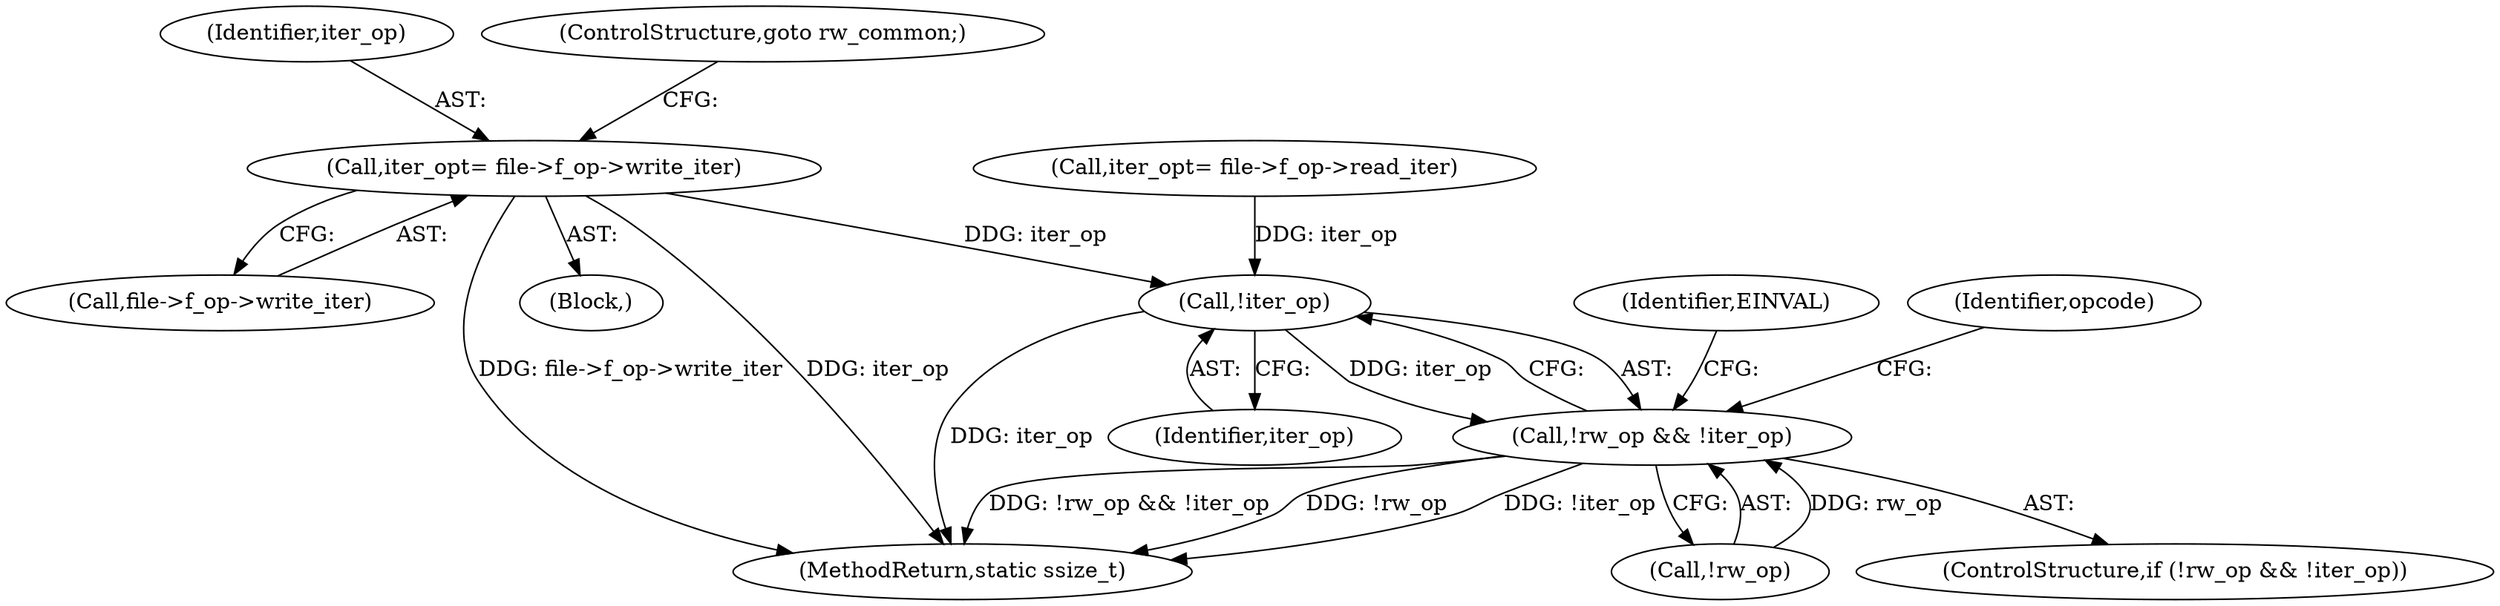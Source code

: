 digraph "0_linux_4c185ce06dca14f5cea192f5a2c981ef50663f2b@API" {
"1000169" [label="(Call,iter_op\t= file->f_op->write_iter)"];
"1000193" [label="(Call,!iter_op)"];
"1000190" [label="(Call,!rw_op && !iter_op)"];
"1000170" [label="(Identifier,iter_op)"];
"1000191" [label="(Call,!rw_op)"];
"1000171" [label="(Call,file->f_op->write_iter)"];
"1000193" [label="(Call,!iter_op)"];
"1000194" [label="(Identifier,iter_op)"];
"1000394" [label="(MethodReturn,static ssize_t)"];
"1000190" [label="(Call,!rw_op && !iter_op)"];
"1000130" [label="(Block,)"];
"1000197" [label="(Identifier,EINVAL)"];
"1000146" [label="(Call,iter_op\t= file->f_op->read_iter)"];
"1000189" [label="(ControlStructure,if (!rw_op && !iter_op))"];
"1000201" [label="(Identifier,opcode)"];
"1000176" [label="(ControlStructure,goto rw_common;)"];
"1000169" [label="(Call,iter_op\t= file->f_op->write_iter)"];
"1000169" -> "1000130"  [label="AST: "];
"1000169" -> "1000171"  [label="CFG: "];
"1000170" -> "1000169"  [label="AST: "];
"1000171" -> "1000169"  [label="AST: "];
"1000176" -> "1000169"  [label="CFG: "];
"1000169" -> "1000394"  [label="DDG: file->f_op->write_iter"];
"1000169" -> "1000394"  [label="DDG: iter_op"];
"1000169" -> "1000193"  [label="DDG: iter_op"];
"1000193" -> "1000190"  [label="AST: "];
"1000193" -> "1000194"  [label="CFG: "];
"1000194" -> "1000193"  [label="AST: "];
"1000190" -> "1000193"  [label="CFG: "];
"1000193" -> "1000394"  [label="DDG: iter_op"];
"1000193" -> "1000190"  [label="DDG: iter_op"];
"1000146" -> "1000193"  [label="DDG: iter_op"];
"1000190" -> "1000189"  [label="AST: "];
"1000190" -> "1000191"  [label="CFG: "];
"1000191" -> "1000190"  [label="AST: "];
"1000197" -> "1000190"  [label="CFG: "];
"1000201" -> "1000190"  [label="CFG: "];
"1000190" -> "1000394"  [label="DDG: !rw_op && !iter_op"];
"1000190" -> "1000394"  [label="DDG: !rw_op"];
"1000190" -> "1000394"  [label="DDG: !iter_op"];
"1000191" -> "1000190"  [label="DDG: rw_op"];
}
